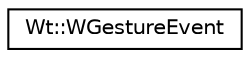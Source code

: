 digraph "Graphical Class Hierarchy"
{
 // LATEX_PDF_SIZE
  edge [fontname="Helvetica",fontsize="10",labelfontname="Helvetica",labelfontsize="10"];
  node [fontname="Helvetica",fontsize="10",shape=record];
  rankdir="LR";
  Node0 [label="Wt::WGestureEvent",height=0.2,width=0.4,color="black", fillcolor="white", style="filled",URL="$classWt_1_1WGestureEvent.html",tooltip="A class providing details for a gesture event."];
}

